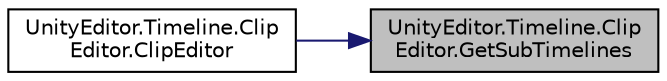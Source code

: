 digraph "UnityEditor.Timeline.ClipEditor.GetSubTimelines"
{
 // LATEX_PDF_SIZE
  edge [fontname="Helvetica",fontsize="10",labelfontname="Helvetica",labelfontsize="10"];
  node [fontname="Helvetica",fontsize="10",shape=record];
  rankdir="RL";
  Node1 [label="UnityEditor.Timeline.Clip\lEditor.GetSubTimelines",height=0.2,width=0.4,color="black", fillcolor="grey75", style="filled", fontcolor="black",tooltip="Gets the sub-timelines for a specific clip. Implement this method if your clip supports playing neste..."];
  Node1 -> Node2 [dir="back",color="midnightblue",fontsize="10",style="solid",fontname="Helvetica"];
  Node2 [label="UnityEditor.Timeline.Clip\lEditor.ClipEditor",height=0.2,width=0.4,color="black", fillcolor="white", style="filled",URL="$class_unity_editor_1_1_timeline_1_1_clip_editor.html#affd8175678f7f46bbe5536d2e54a3731",tooltip="Default constructor"];
}
